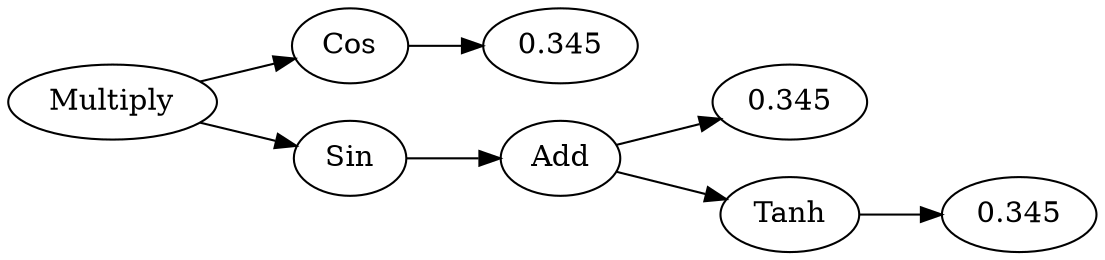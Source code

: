 // test
digraph graph3 {
	rankdir=LR
	130764372834400 [label=Multiply]
	130764372834160 [label=Cos]
	130764372834400 -> 130764372834160
	130764372823888 [label=0.345]
	130764372834160 -> 130764372823888
	130764372834448 [label=Sin]
	130764372834400 -> 130764372834448
	130764372834688 [label=Add]
	130764372834448 -> 130764372834688
	130764372834496 [label=0.345]
	130764372834688 -> 130764372834496
	130764372834640 [label=Tanh]
	130764372834688 -> 130764372834640
	130764372834592 [label=0.345]
	130764372834640 -> 130764372834592
}
